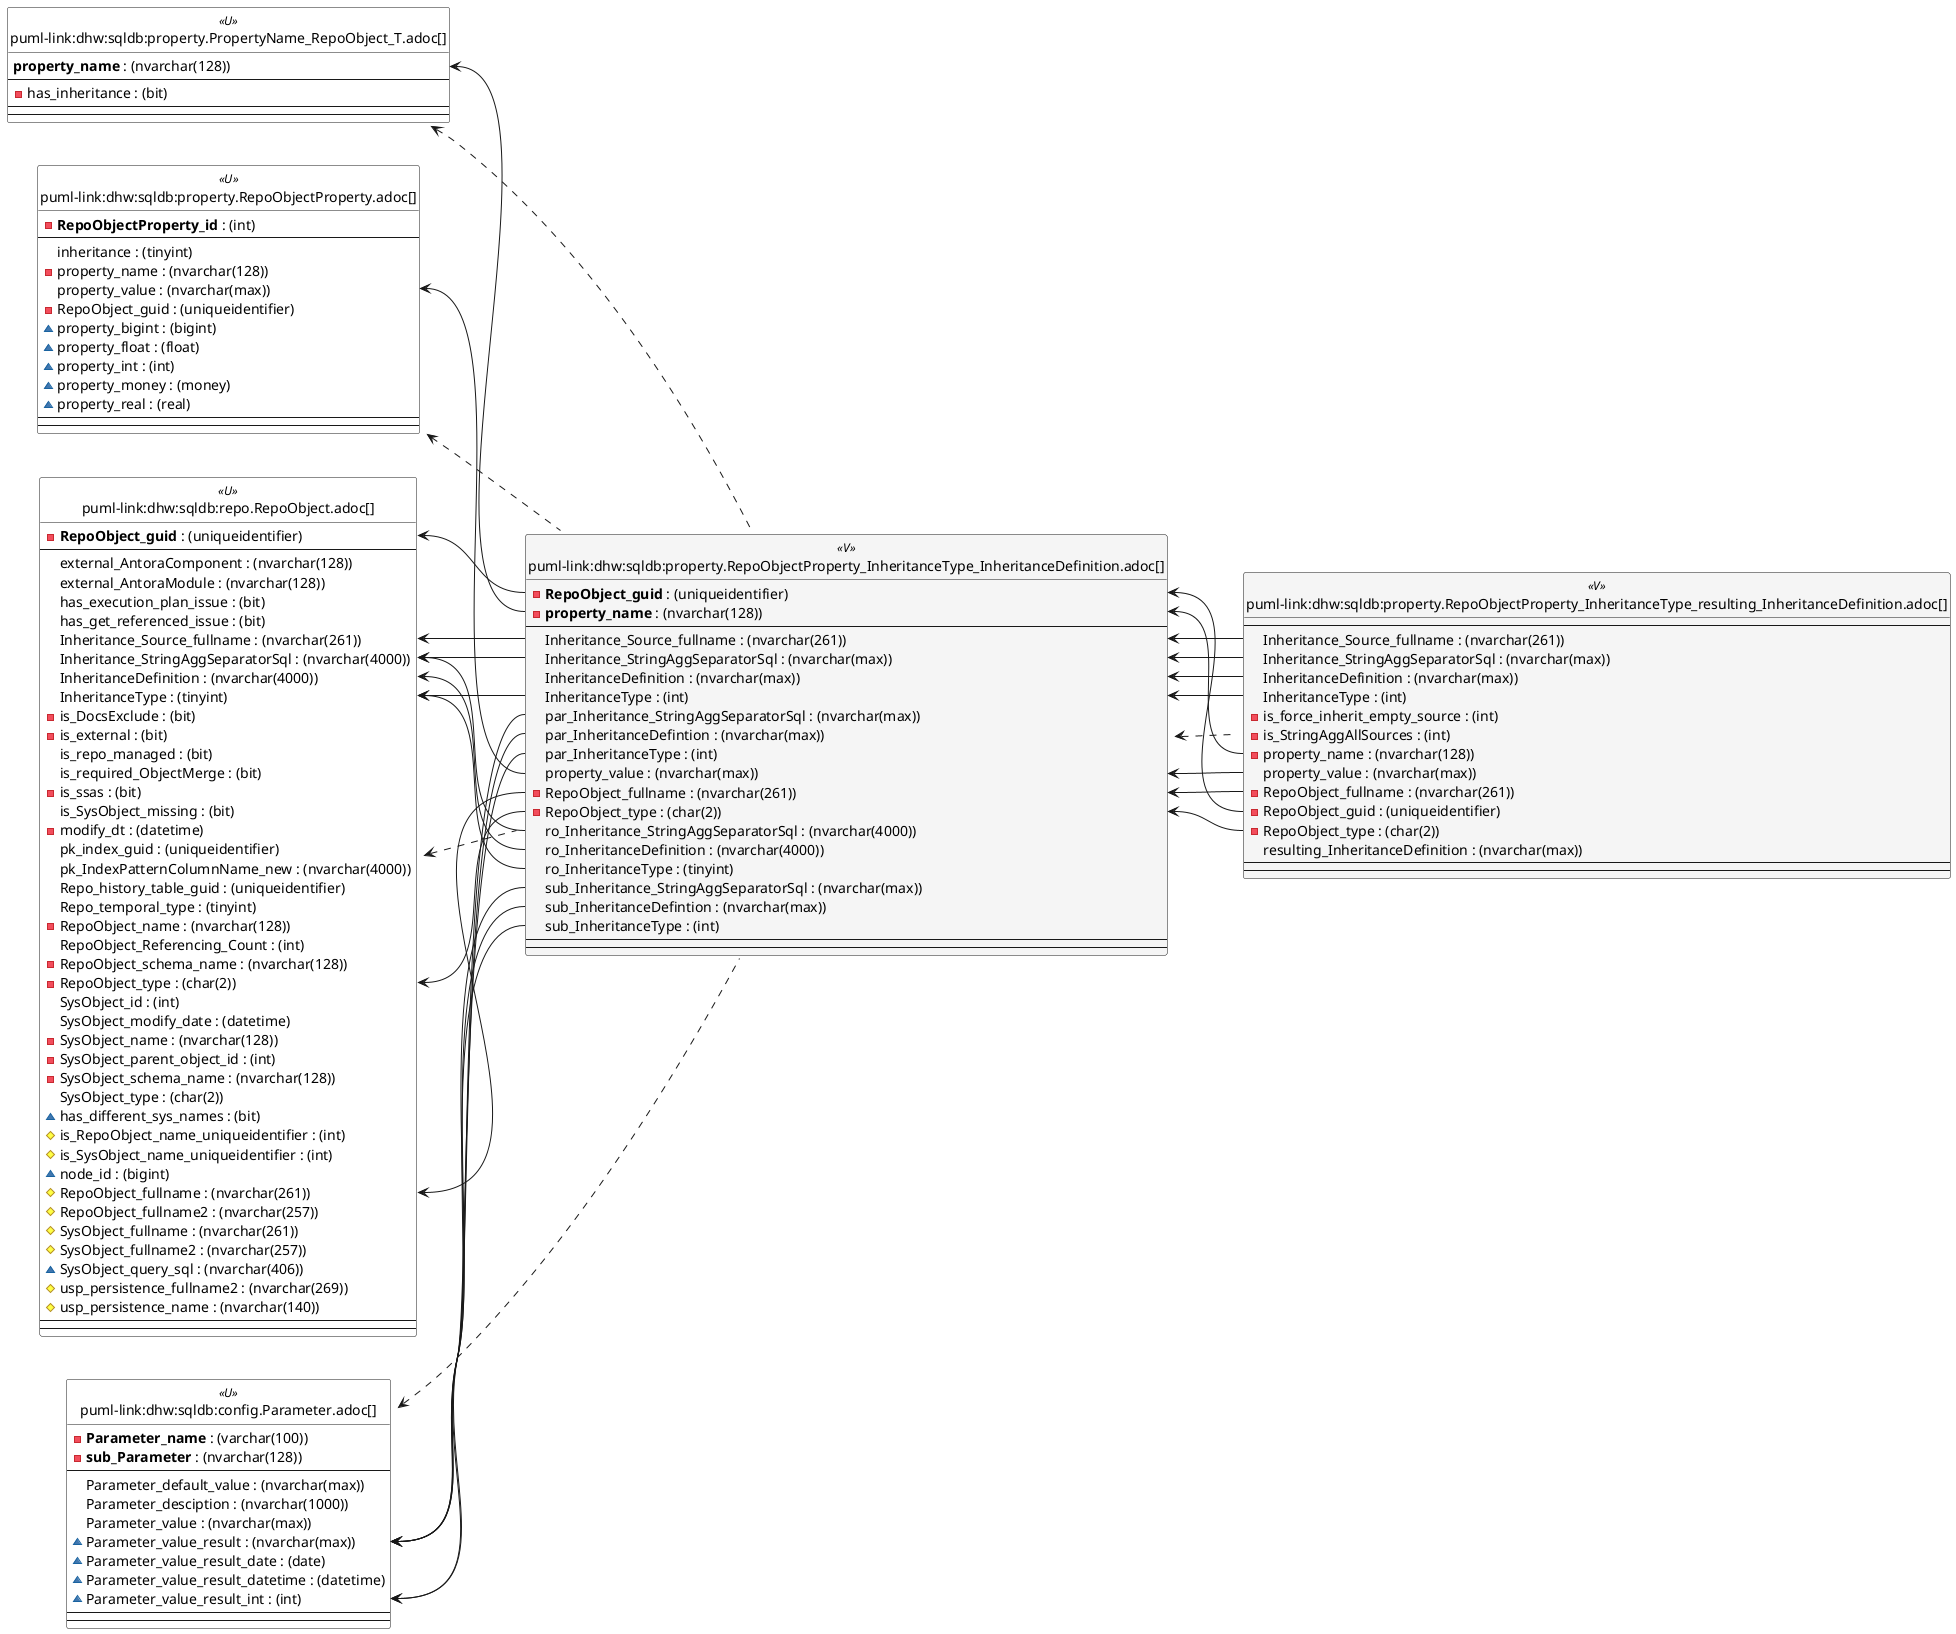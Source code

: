 @startuml
left to right direction
'top to bottom direction
hide circle
'avoide "." issues:
set namespaceSeparator none


skinparam class {
  BackgroundColor White
  BackgroundColor<<FN>> Yellow
  BackgroundColor<<FS>> Yellow
  BackgroundColor<<FT>> LightGray
  BackgroundColor<<IF>> Yellow
  BackgroundColor<<IS>> Yellow
  BackgroundColor<<P>> Aqua
  BackgroundColor<<PC>> Aqua
  BackgroundColor<<SN>> Yellow
  BackgroundColor<<SO>> SlateBlue
  BackgroundColor<<TF>> LightGray
  BackgroundColor<<TR>> Tomato
  BackgroundColor<<U>> White
  BackgroundColor<<V>> WhiteSmoke
  BackgroundColor<<X>> Aqua
  BackgroundColor<<external>> AliceBlue
}


entity "puml-link:dhw:sqldb:config.Parameter.adoc[]" as config.Parameter << U >> {
  - **Parameter_name** : (varchar(100))
  - **sub_Parameter** : (nvarchar(128))
  --
  Parameter_default_value : (nvarchar(max))
  Parameter_desciption : (nvarchar(1000))
  Parameter_value : (nvarchar(max))
  ~ Parameter_value_result : (nvarchar(max))
  ~ Parameter_value_result_date : (date)
  ~ Parameter_value_result_datetime : (datetime)
  ~ Parameter_value_result_int : (int)
  --
  --
}

entity "puml-link:dhw:sqldb:property.PropertyName_RepoObject_T.adoc[]" as property.PropertyName_RepoObject_T << U >> {
  **property_name** : (nvarchar(128))
  --
  - has_inheritance : (bit)
  --
  --
}

entity "puml-link:dhw:sqldb:property.RepoObjectProperty.adoc[]" as property.RepoObjectProperty << U >> {
  - **RepoObjectProperty_id** : (int)
  --
  inheritance : (tinyint)
  - property_name : (nvarchar(128))
  property_value : (nvarchar(max))
  - RepoObject_guid : (uniqueidentifier)
  ~ property_bigint : (bigint)
  ~ property_float : (float)
  ~ property_int : (int)
  ~ property_money : (money)
  ~ property_real : (real)
  --
  --
}

entity "puml-link:dhw:sqldb:property.RepoObjectProperty_InheritanceType_InheritanceDefinition.adoc[]" as property.RepoObjectProperty_InheritanceType_InheritanceDefinition << V >> {
  - **RepoObject_guid** : (uniqueidentifier)
  - **property_name** : (nvarchar(128))
  --
  Inheritance_Source_fullname : (nvarchar(261))
  Inheritance_StringAggSeparatorSql : (nvarchar(max))
  InheritanceDefinition : (nvarchar(max))
  InheritanceType : (int)
  par_Inheritance_StringAggSeparatorSql : (nvarchar(max))
  par_InheritanceDefintion : (nvarchar(max))
  par_InheritanceType : (int)
  property_value : (nvarchar(max))
  - RepoObject_fullname : (nvarchar(261))
  - RepoObject_type : (char(2))
  ro_Inheritance_StringAggSeparatorSql : (nvarchar(4000))
  ro_InheritanceDefinition : (nvarchar(4000))
  ro_InheritanceType : (tinyint)
  sub_Inheritance_StringAggSeparatorSql : (nvarchar(max))
  sub_InheritanceDefintion : (nvarchar(max))
  sub_InheritanceType : (int)
  --
  --
}

entity "puml-link:dhw:sqldb:property.RepoObjectProperty_InheritanceType_resulting_InheritanceDefinition.adoc[]" as property.RepoObjectProperty_InheritanceType_resulting_InheritanceDefinition << V >> {
  --
  Inheritance_Source_fullname : (nvarchar(261))
  Inheritance_StringAggSeparatorSql : (nvarchar(max))
  InheritanceDefinition : (nvarchar(max))
  InheritanceType : (int)
  - is_force_inherit_empty_source : (int)
  - is_StringAggAllSources : (int)
  - property_name : (nvarchar(128))
  property_value : (nvarchar(max))
  - RepoObject_fullname : (nvarchar(261))
  - RepoObject_guid : (uniqueidentifier)
  - RepoObject_type : (char(2))
  resulting_InheritanceDefinition : (nvarchar(max))
  --
  --
}

entity "puml-link:dhw:sqldb:repo.RepoObject.adoc[]" as repo.RepoObject << U >> {
  - **RepoObject_guid** : (uniqueidentifier)
  --
  external_AntoraComponent : (nvarchar(128))
  external_AntoraModule : (nvarchar(128))
  has_execution_plan_issue : (bit)
  has_get_referenced_issue : (bit)
  Inheritance_Source_fullname : (nvarchar(261))
  Inheritance_StringAggSeparatorSql : (nvarchar(4000))
  InheritanceDefinition : (nvarchar(4000))
  InheritanceType : (tinyint)
  - is_DocsExclude : (bit)
  - is_external : (bit)
  is_repo_managed : (bit)
  is_required_ObjectMerge : (bit)
  - is_ssas : (bit)
  is_SysObject_missing : (bit)
  - modify_dt : (datetime)
  pk_index_guid : (uniqueidentifier)
  pk_IndexPatternColumnName_new : (nvarchar(4000))
  Repo_history_table_guid : (uniqueidentifier)
  Repo_temporal_type : (tinyint)
  - RepoObject_name : (nvarchar(128))
  RepoObject_Referencing_Count : (int)
  - RepoObject_schema_name : (nvarchar(128))
  - RepoObject_type : (char(2))
  SysObject_id : (int)
  SysObject_modify_date : (datetime)
  - SysObject_name : (nvarchar(128))
  - SysObject_parent_object_id : (int)
  - SysObject_schema_name : (nvarchar(128))
  SysObject_type : (char(2))
  ~ has_different_sys_names : (bit)
  # is_RepoObject_name_uniqueidentifier : (int)
  # is_SysObject_name_uniqueidentifier : (int)
  ~ node_id : (bigint)
  # RepoObject_fullname : (nvarchar(261))
  # RepoObject_fullname2 : (nvarchar(257))
  # SysObject_fullname : (nvarchar(261))
  # SysObject_fullname2 : (nvarchar(257))
  ~ SysObject_query_sql : (nvarchar(406))
  # usp_persistence_fullname2 : (nvarchar(269))
  # usp_persistence_name : (nvarchar(140))
  --
  --
}

config.Parameter <.. property.RepoObjectProperty_InheritanceType_InheritanceDefinition
property.PropertyName_RepoObject_T <.. property.RepoObjectProperty_InheritanceType_InheritanceDefinition
property.RepoObjectProperty <.. property.RepoObjectProperty_InheritanceType_InheritanceDefinition
property.RepoObjectProperty_InheritanceType_InheritanceDefinition <.. property.RepoObjectProperty_InheritanceType_resulting_InheritanceDefinition
repo.RepoObject <.. property.RepoObjectProperty_InheritanceType_InheritanceDefinition
"config.Parameter::Parameter_value_result" <-- "property.RepoObjectProperty_InheritanceType_InheritanceDefinition::sub_InheritanceDefintion"
"config.Parameter::Parameter_value_result" <-- "property.RepoObjectProperty_InheritanceType_InheritanceDefinition::par_InheritanceDefintion"
"config.Parameter::Parameter_value_result" <-- "property.RepoObjectProperty_InheritanceType_InheritanceDefinition::sub_Inheritance_StringAggSeparatorSql"
"config.Parameter::Parameter_value_result" <-- "property.RepoObjectProperty_InheritanceType_InheritanceDefinition::par_Inheritance_StringAggSeparatorSql"
"config.Parameter::Parameter_value_result_int" <-- "property.RepoObjectProperty_InheritanceType_InheritanceDefinition::sub_InheritanceType"
"config.Parameter::Parameter_value_result_int" <-- "property.RepoObjectProperty_InheritanceType_InheritanceDefinition::par_InheritanceType"
"property.PropertyName_RepoObject_T::property_name" <-- "property.RepoObjectProperty_InheritanceType_InheritanceDefinition::property_name"
"property.RepoObjectProperty::property_value" <-- "property.RepoObjectProperty_InheritanceType_InheritanceDefinition::property_value"
"property.RepoObjectProperty_InheritanceType_InheritanceDefinition::Inheritance_Source_fullname" <-- "property.RepoObjectProperty_InheritanceType_resulting_InheritanceDefinition::Inheritance_Source_fullname"
"property.RepoObjectProperty_InheritanceType_InheritanceDefinition::Inheritance_StringAggSeparatorSql" <-- "property.RepoObjectProperty_InheritanceType_resulting_InheritanceDefinition::Inheritance_StringAggSeparatorSql"
"property.RepoObjectProperty_InheritanceType_InheritanceDefinition::InheritanceDefinition" <-- "property.RepoObjectProperty_InheritanceType_resulting_InheritanceDefinition::InheritanceDefinition"
"property.RepoObjectProperty_InheritanceType_InheritanceDefinition::InheritanceType" <-- "property.RepoObjectProperty_InheritanceType_resulting_InheritanceDefinition::InheritanceType"
"property.RepoObjectProperty_InheritanceType_InheritanceDefinition::property_name" <-- "property.RepoObjectProperty_InheritanceType_resulting_InheritanceDefinition::property_name"
"property.RepoObjectProperty_InheritanceType_InheritanceDefinition::property_value" <-- "property.RepoObjectProperty_InheritanceType_resulting_InheritanceDefinition::property_value"
"property.RepoObjectProperty_InheritanceType_InheritanceDefinition::RepoObject_fullname" <-- "property.RepoObjectProperty_InheritanceType_resulting_InheritanceDefinition::RepoObject_fullname"
"property.RepoObjectProperty_InheritanceType_InheritanceDefinition::RepoObject_guid" <-- "property.RepoObjectProperty_InheritanceType_resulting_InheritanceDefinition::RepoObject_guid"
"property.RepoObjectProperty_InheritanceType_InheritanceDefinition::RepoObject_type" <-- "property.RepoObjectProperty_InheritanceType_resulting_InheritanceDefinition::RepoObject_type"
"repo.RepoObject::Inheritance_Source_fullname" <-- "property.RepoObjectProperty_InheritanceType_InheritanceDefinition::Inheritance_Source_fullname"
"repo.RepoObject::Inheritance_StringAggSeparatorSql" <-- "property.RepoObjectProperty_InheritanceType_InheritanceDefinition::Inheritance_StringAggSeparatorSql"
"repo.RepoObject::Inheritance_StringAggSeparatorSql" <-- "property.RepoObjectProperty_InheritanceType_InheritanceDefinition::ro_Inheritance_StringAggSeparatorSql"
"repo.RepoObject::InheritanceDefinition" <-- "property.RepoObjectProperty_InheritanceType_InheritanceDefinition::ro_InheritanceDefinition"
"repo.RepoObject::InheritanceType" <-- "property.RepoObjectProperty_InheritanceType_InheritanceDefinition::InheritanceType"
"repo.RepoObject::InheritanceType" <-- "property.RepoObjectProperty_InheritanceType_InheritanceDefinition::ro_InheritanceType"
"repo.RepoObject::RepoObject_fullname" <-- "property.RepoObjectProperty_InheritanceType_InheritanceDefinition::RepoObject_fullname"
"repo.RepoObject::RepoObject_guid" <-- "property.RepoObjectProperty_InheritanceType_InheritanceDefinition::RepoObject_guid"
"repo.RepoObject::RepoObject_type" <-- "property.RepoObjectProperty_InheritanceType_InheritanceDefinition::RepoObject_type"
@enduml

